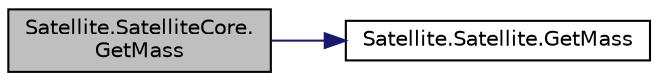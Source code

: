 digraph "Satellite.SatelliteCore.GetMass"
{
 // INTERACTIVE_SVG=YES
 // LATEX_PDF_SIZE
  edge [fontname="Helvetica",fontsize="10",labelfontname="Helvetica",labelfontsize="10"];
  node [fontname="Helvetica",fontsize="10",shape=record];
  rankdir="LR";
  Node1 [label="Satellite.SatelliteCore.\lGetMass",height=0.2,width=0.4,color="black", fillcolor="grey75", style="filled", fontcolor="black",tooltip=" "];
  Node1 -> Node2 [color="midnightblue",fontsize="10",style="solid",fontname="Helvetica"];
  Node2 [label="Satellite.Satellite.GetMass",height=0.2,width=0.4,color="black", fillcolor="white", style="filled",URL="$class_satellite_1_1_satellite.html#a35ae2b054a45e639e71dcec554b23b49",tooltip="获取质量"];
}
